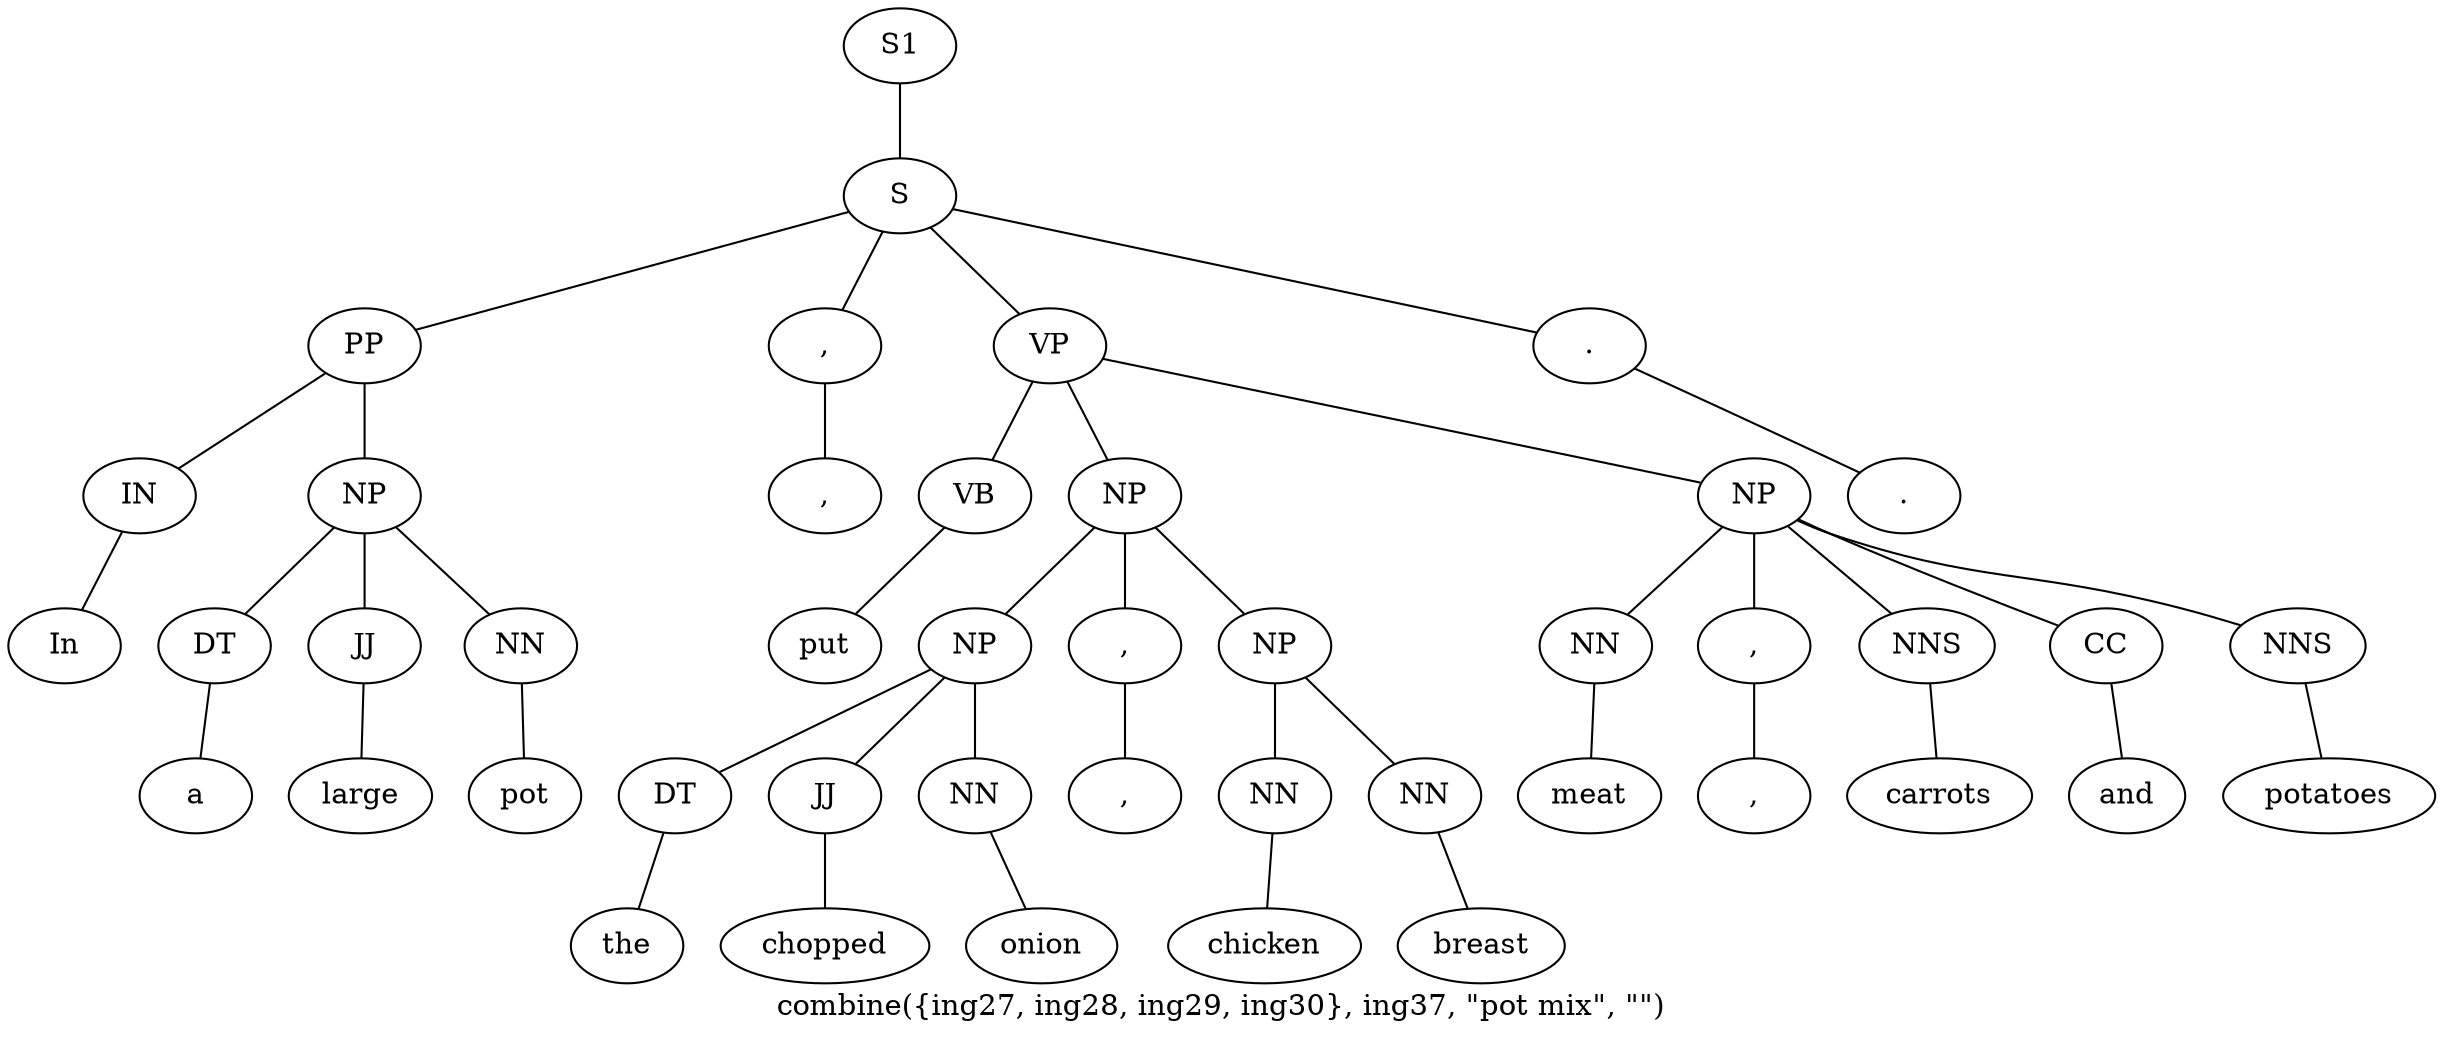 graph SyntaxGraph {
	label = "combine({ing27, ing28, ing29, ing30}, ing37, \"pot mix\", \"\")";
	Node0 [label="S1"];
	Node1 [label="S"];
	Node2 [label="PP"];
	Node3 [label="IN"];
	Node4 [label="In"];
	Node5 [label="NP"];
	Node6 [label="DT"];
	Node7 [label="a"];
	Node8 [label="JJ"];
	Node9 [label="large"];
	Node10 [label="NN"];
	Node11 [label="pot"];
	Node12 [label=","];
	Node13 [label=","];
	Node14 [label="VP"];
	Node15 [label="VB"];
	Node16 [label="put"];
	Node17 [label="NP"];
	Node18 [label="NP"];
	Node19 [label="DT"];
	Node20 [label="the"];
	Node21 [label="JJ"];
	Node22 [label="chopped"];
	Node23 [label="NN"];
	Node24 [label="onion"];
	Node25 [label=","];
	Node26 [label=","];
	Node27 [label="NP"];
	Node28 [label="NN"];
	Node29 [label="chicken"];
	Node30 [label="NN"];
	Node31 [label="breast"];
	Node32 [label="NP"];
	Node33 [label="NN"];
	Node34 [label="meat"];
	Node35 [label=","];
	Node36 [label=","];
	Node37 [label="NNS"];
	Node38 [label="carrots"];
	Node39 [label="CC"];
	Node40 [label="and"];
	Node41 [label="NNS"];
	Node42 [label="potatoes"];
	Node43 [label="."];
	Node44 [label="."];

	Node0 -- Node1;
	Node1 -- Node2;
	Node1 -- Node12;
	Node1 -- Node14;
	Node1 -- Node43;
	Node2 -- Node3;
	Node2 -- Node5;
	Node3 -- Node4;
	Node5 -- Node6;
	Node5 -- Node8;
	Node5 -- Node10;
	Node6 -- Node7;
	Node8 -- Node9;
	Node10 -- Node11;
	Node12 -- Node13;
	Node14 -- Node15;
	Node14 -- Node17;
	Node14 -- Node32;
	Node15 -- Node16;
	Node17 -- Node18;
	Node17 -- Node25;
	Node17 -- Node27;
	Node18 -- Node19;
	Node18 -- Node21;
	Node18 -- Node23;
	Node19 -- Node20;
	Node21 -- Node22;
	Node23 -- Node24;
	Node25 -- Node26;
	Node27 -- Node28;
	Node27 -- Node30;
	Node28 -- Node29;
	Node30 -- Node31;
	Node32 -- Node33;
	Node32 -- Node35;
	Node32 -- Node37;
	Node32 -- Node39;
	Node32 -- Node41;
	Node33 -- Node34;
	Node35 -- Node36;
	Node37 -- Node38;
	Node39 -- Node40;
	Node41 -- Node42;
	Node43 -- Node44;
}